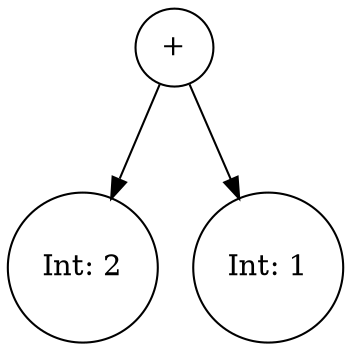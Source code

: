 digraph {
0 [shape="circle" label="+"];
1 [shape="circle" label="Int: 2"];
2 [shape="circle" label="Int: 1"];
0->1 [label=" "];
0->2 [label=" "];
}
